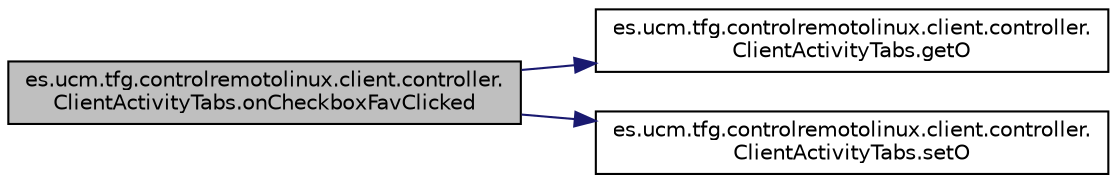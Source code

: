 digraph "es.ucm.tfg.controlremotolinux.client.controller.ClientActivityTabs.onCheckboxFavClicked"
{
  edge [fontname="Helvetica",fontsize="10",labelfontname="Helvetica",labelfontsize="10"];
  node [fontname="Helvetica",fontsize="10",shape=record];
  rankdir="LR";
  Node1 [label="es.ucm.tfg.controlremotolinux.client.controller.\lClientActivityTabs.onCheckboxFavClicked",height=0.2,width=0.4,color="black", fillcolor="grey75", style="filled" fontcolor="black"];
  Node1 -> Node2 [color="midnightblue",fontsize="10",style="solid"];
  Node2 [label="es.ucm.tfg.controlremotolinux.client.controller.\lClientActivityTabs.getO",height=0.2,width=0.4,color="black", fillcolor="white", style="filled",URL="$classes_1_1ucm_1_1tfg_1_1controlremotolinux_1_1client_1_1controller_1_1ClientActivityTabs.html#a4a3c7682b57e70e206d5ede428e109f3"];
  Node1 -> Node3 [color="midnightblue",fontsize="10",style="solid"];
  Node3 [label="es.ucm.tfg.controlremotolinux.client.controller.\lClientActivityTabs.setO",height=0.2,width=0.4,color="black", fillcolor="white", style="filled",URL="$classes_1_1ucm_1_1tfg_1_1controlremotolinux_1_1client_1_1controller_1_1ClientActivityTabs.html#a16f371a4cd5fe40e71e71f33a840184a"];
}

